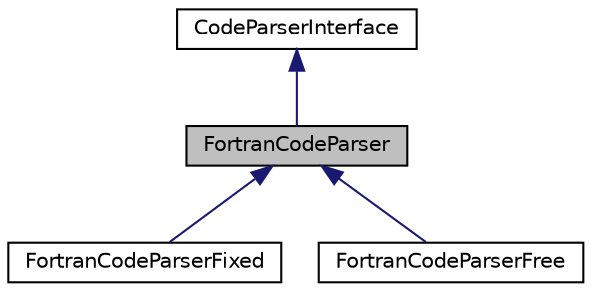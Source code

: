 digraph "FortranCodeParser"
{
 // INTERACTIVE_SVG=YES
 // LATEX_PDF_SIZE
  edge [fontname="Helvetica",fontsize="10",labelfontname="Helvetica",labelfontsize="10"];
  node [fontname="Helvetica",fontsize="10",shape=record];
  Node1 [label="FortranCodeParser",height=0.2,width=0.4,color="black", fillcolor="grey75", style="filled", fontcolor="black",tooltip=" "];
  Node2 -> Node1 [dir="back",color="midnightblue",fontsize="10",style="solid",fontname="Helvetica"];
  Node2 [label="CodeParserInterface",height=0.2,width=0.4,color="black", fillcolor="white", style="filled",URL="$d4/d65/class_code_parser_interface.html",tooltip="Abstract interface for code parsers."];
  Node1 -> Node3 [dir="back",color="midnightblue",fontsize="10",style="solid",fontname="Helvetica"];
  Node3 [label="FortranCodeParserFixed",height=0.2,width=0.4,color="black", fillcolor="white", style="filled",URL="$d6/dbc/class_fortran_code_parser_fixed.html",tooltip=" "];
  Node1 -> Node4 [dir="back",color="midnightblue",fontsize="10",style="solid",fontname="Helvetica"];
  Node4 [label="FortranCodeParserFree",height=0.2,width=0.4,color="black", fillcolor="white", style="filled",URL="$d7/d86/class_fortran_code_parser_free.html",tooltip=" "];
}
